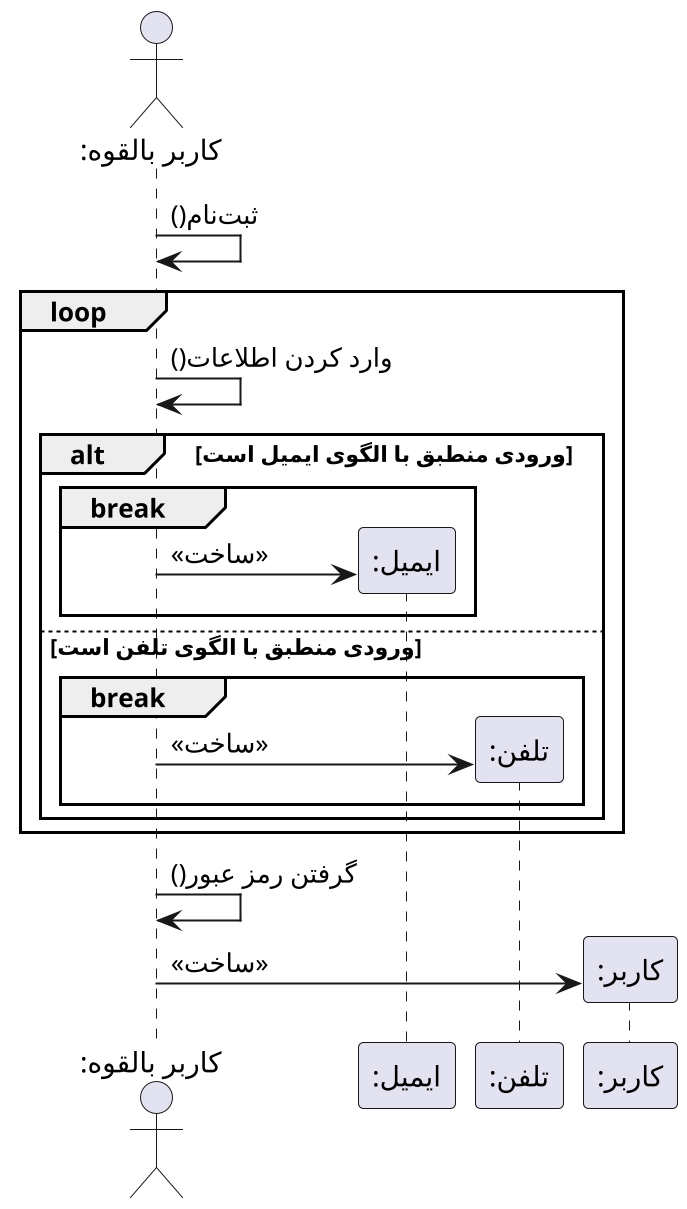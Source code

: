 @startuml signup


scale 2
skinparam ActorFontName B Nazanin
skinparam ParticipantFontName B Nazanin
skinparam DefaultFontName B Nazanin
skinparam SequenceGroupHeaderFontName Arial
skinparam DefaultTextAlignment left

 
actor "کاربر بالقوه:" as potential_user
participant "ایمیل:" as email
participant "تلفن:" as phone
participant "کاربر:" as user

potential_user -> potential_user : ثبت‌نام()
loop
    potential_user -> potential_user: وارد کردن اطلاعات()
    alt ورودی منطبق با الگوی ایمیل است
        break
            potential_user -> email ** : «ساخت»
        end
    else ورودی منطبق با الگوی تلفن است
        break
            potential_user -> phone ** : «ساخت»
        end
    end
end
potential_user -> potential_user : گرفتن رمز عبور()
potential_user -> user ** : «ساخت»


@enduml